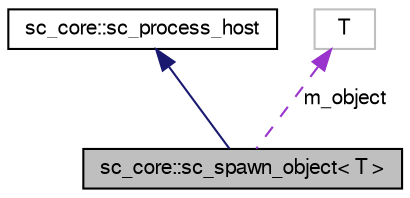 digraph "sc_core::sc_spawn_object&lt; T &gt;"
{
  edge [fontname="FreeSans",fontsize="10",labelfontname="FreeSans",labelfontsize="10"];
  node [fontname="FreeSans",fontsize="10",shape=record];
  Node2 [label="sc_core::sc_spawn_object\< T \>",height=0.2,width=0.4,color="black", fillcolor="grey75", style="filled", fontcolor="black"];
  Node3 -> Node2 [dir="back",color="midnightblue",fontsize="10",style="solid",fontname="FreeSans"];
  Node3 [label="sc_core::sc_process_host",height=0.2,width=0.4,color="black", fillcolor="white", style="filled",URL="$a01908.html"];
  Node4 -> Node2 [dir="back",color="darkorchid3",fontsize="10",style="dashed",label=" m_object" ,fontname="FreeSans"];
  Node4 [label="T",height=0.2,width=0.4,color="grey75", fillcolor="white", style="filled"];
}
